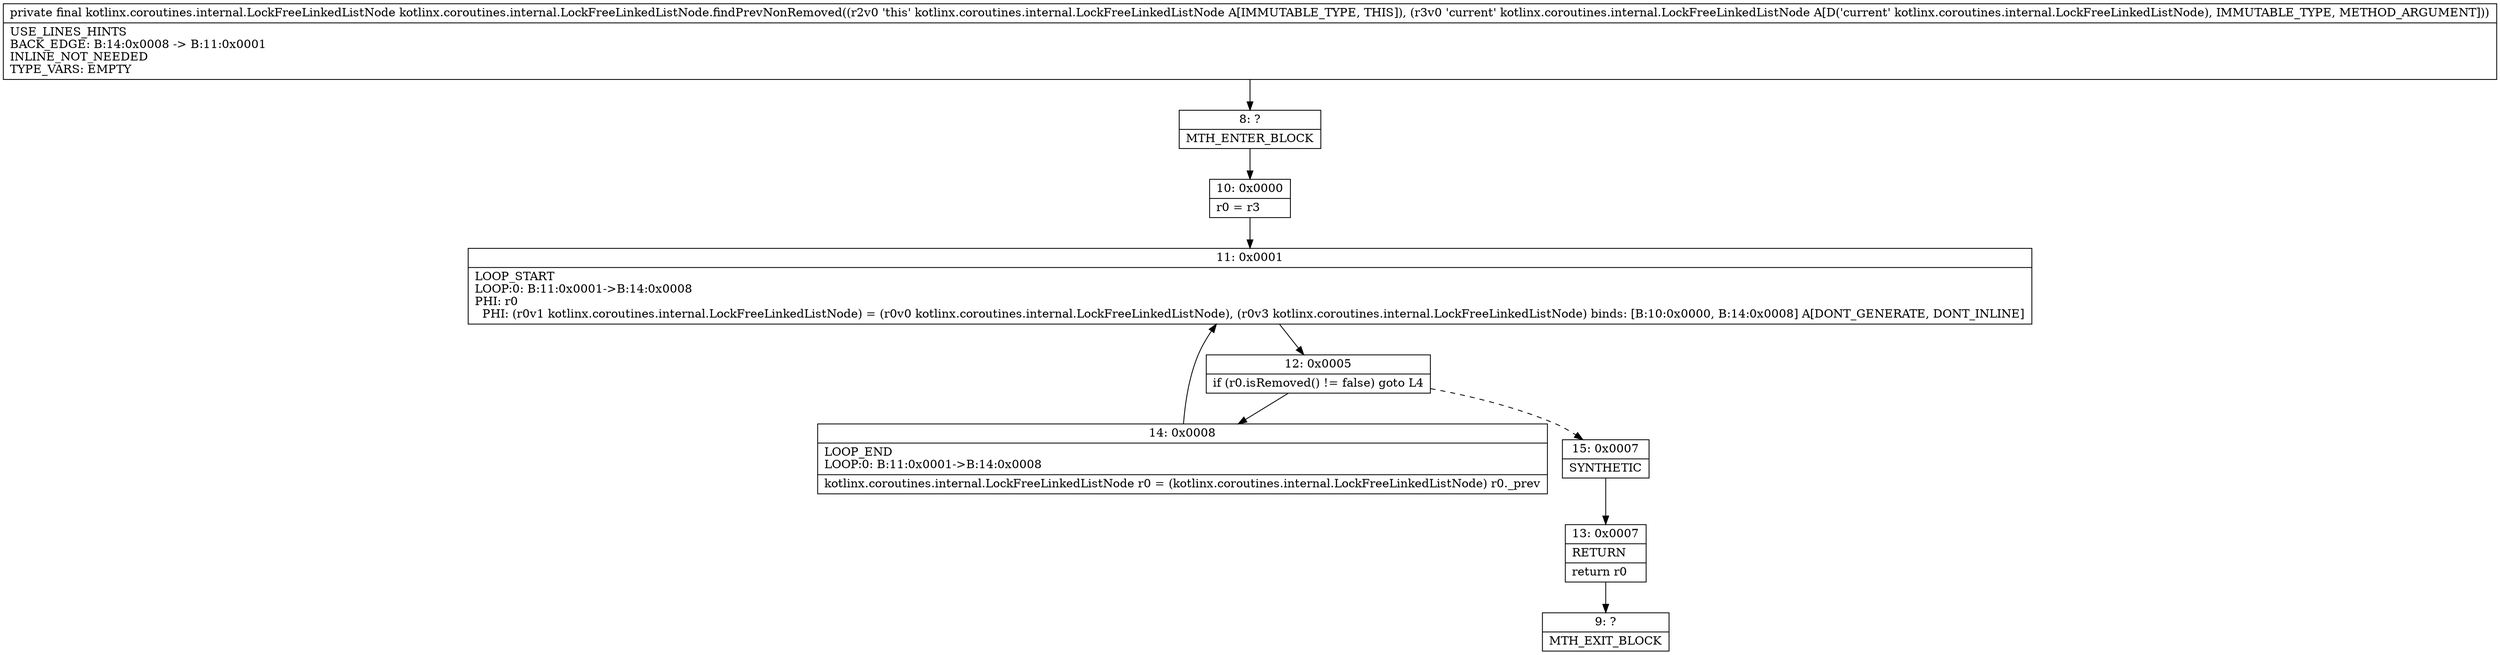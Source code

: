 digraph "CFG forkotlinx.coroutines.internal.LockFreeLinkedListNode.findPrevNonRemoved(Lkotlinx\/coroutines\/internal\/LockFreeLinkedListNode;)Lkotlinx\/coroutines\/internal\/LockFreeLinkedListNode;" {
Node_8 [shape=record,label="{8\:\ ?|MTH_ENTER_BLOCK\l}"];
Node_10 [shape=record,label="{10\:\ 0x0000|r0 = r3\l}"];
Node_11 [shape=record,label="{11\:\ 0x0001|LOOP_START\lLOOP:0: B:11:0x0001\-\>B:14:0x0008\lPHI: r0 \l  PHI: (r0v1 kotlinx.coroutines.internal.LockFreeLinkedListNode) = (r0v0 kotlinx.coroutines.internal.LockFreeLinkedListNode), (r0v3 kotlinx.coroutines.internal.LockFreeLinkedListNode) binds: [B:10:0x0000, B:14:0x0008] A[DONT_GENERATE, DONT_INLINE]\l}"];
Node_12 [shape=record,label="{12\:\ 0x0005|if (r0.isRemoved() != false) goto L4\l}"];
Node_14 [shape=record,label="{14\:\ 0x0008|LOOP_END\lLOOP:0: B:11:0x0001\-\>B:14:0x0008\l|kotlinx.coroutines.internal.LockFreeLinkedListNode r0 = (kotlinx.coroutines.internal.LockFreeLinkedListNode) r0._prev\l}"];
Node_15 [shape=record,label="{15\:\ 0x0007|SYNTHETIC\l}"];
Node_13 [shape=record,label="{13\:\ 0x0007|RETURN\l|return r0\l}"];
Node_9 [shape=record,label="{9\:\ ?|MTH_EXIT_BLOCK\l}"];
MethodNode[shape=record,label="{private final kotlinx.coroutines.internal.LockFreeLinkedListNode kotlinx.coroutines.internal.LockFreeLinkedListNode.findPrevNonRemoved((r2v0 'this' kotlinx.coroutines.internal.LockFreeLinkedListNode A[IMMUTABLE_TYPE, THIS]), (r3v0 'current' kotlinx.coroutines.internal.LockFreeLinkedListNode A[D('current' kotlinx.coroutines.internal.LockFreeLinkedListNode), IMMUTABLE_TYPE, METHOD_ARGUMENT]))  | USE_LINES_HINTS\lBACK_EDGE: B:14:0x0008 \-\> B:11:0x0001\lINLINE_NOT_NEEDED\lTYPE_VARS: EMPTY\l}"];
MethodNode -> Node_8;Node_8 -> Node_10;
Node_10 -> Node_11;
Node_11 -> Node_12;
Node_12 -> Node_14;
Node_12 -> Node_15[style=dashed];
Node_14 -> Node_11;
Node_15 -> Node_13;
Node_13 -> Node_9;
}

